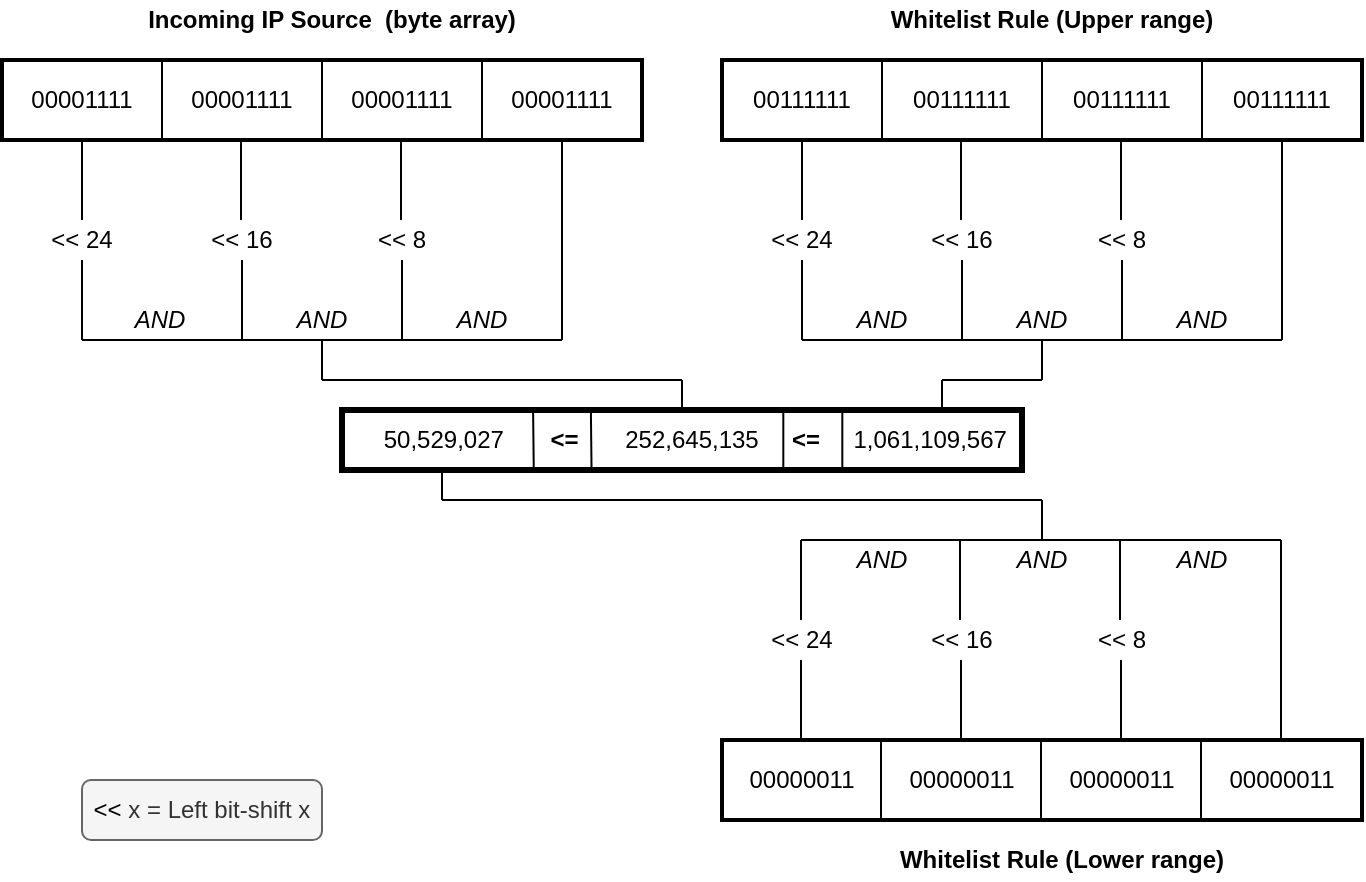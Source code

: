 <mxfile version="11.0.9"><diagram id="7S2sBblV9XU6duh0HrlO" name="Page-1"><mxGraphModel dx="813" dy="445" grid="1" gridSize="10" guides="1" tooltips="1" connect="1" arrows="1" fold="1" page="1" pageScale="1" pageWidth="827" pageHeight="1169" math="0" shadow="0"><root><mxCell id="0"/><mxCell id="1" parent="0"/><mxCell id="PtCIgOfjFDkYHavL7SnF-1" value="" style="rounded=0;whiteSpace=wrap;html=1;strokeWidth=2;" vertex="1" parent="1"><mxGeometry x="80" y="320" width="320" height="40" as="geometry"/></mxCell><mxCell id="PtCIgOfjFDkYHavL7SnF-3" value="" style="endArrow=none;html=1;entryX=0.25;entryY=1;entryDx=0;entryDy=0;exitX=0.25;exitY=0;exitDx=0;exitDy=0;" edge="1" parent="1"><mxGeometry width="50" height="50" relative="1" as="geometry"><mxPoint x="160" y="320" as="sourcePoint"/><mxPoint x="160" y="360" as="targetPoint"/></mxGeometry></mxCell><mxCell id="PtCIgOfjFDkYHavL7SnF-5" value="00001111" style="text;html=1;strokeColor=none;fillColor=none;align=center;verticalAlign=middle;whiteSpace=wrap;rounded=0;" vertex="1" parent="1"><mxGeometry x="90" y="330" width="60" height="20" as="geometry"/></mxCell><mxCell id="PtCIgOfjFDkYHavL7SnF-6" value="" style="endArrow=none;html=1;entryX=0.25;entryY=1;entryDx=0;entryDy=0;exitX=0.25;exitY=0;exitDx=0;exitDy=0;" edge="1" parent="1"><mxGeometry width="50" height="50" relative="1" as="geometry"><mxPoint x="240" y="320" as="sourcePoint"/><mxPoint x="240" y="360" as="targetPoint"/></mxGeometry></mxCell><mxCell id="PtCIgOfjFDkYHavL7SnF-7" value="" style="endArrow=none;html=1;entryX=0.25;entryY=1;entryDx=0;entryDy=0;exitX=0.25;exitY=0;exitDx=0;exitDy=0;" edge="1" parent="1"><mxGeometry width="50" height="50" relative="1" as="geometry"><mxPoint x="320" y="320" as="sourcePoint"/><mxPoint x="320" y="360" as="targetPoint"/></mxGeometry></mxCell><mxCell id="PtCIgOfjFDkYHavL7SnF-8" value="00001111" style="text;html=1;strokeColor=none;fillColor=none;align=center;verticalAlign=middle;whiteSpace=wrap;rounded=0;" vertex="1" parent="1"><mxGeometry x="170" y="330" width="60" height="20" as="geometry"/></mxCell><mxCell id="PtCIgOfjFDkYHavL7SnF-9" value="00001111" style="text;html=1;strokeColor=none;fillColor=none;align=center;verticalAlign=middle;whiteSpace=wrap;rounded=0;" vertex="1" parent="1"><mxGeometry x="250" y="330" width="60" height="20" as="geometry"/></mxCell><mxCell id="PtCIgOfjFDkYHavL7SnF-10" value="00001111" style="text;html=1;strokeColor=none;fillColor=none;align=center;verticalAlign=middle;whiteSpace=wrap;rounded=0;" vertex="1" parent="1"><mxGeometry x="330" y="330" width="60" height="20" as="geometry"/></mxCell><mxCell id="PtCIgOfjFDkYHavL7SnF-11" value="" style="endArrow=none;html=1;" edge="1" parent="1"><mxGeometry width="50" height="50" relative="1" as="geometry"><mxPoint x="120" y="400" as="sourcePoint"/><mxPoint x="120" y="360" as="targetPoint"/></mxGeometry></mxCell><mxCell id="PtCIgOfjFDkYHavL7SnF-12" value="&amp;lt;&amp;lt; 24" style="text;html=1;strokeColor=none;fillColor=none;align=center;verticalAlign=middle;whiteSpace=wrap;rounded=0;" vertex="1" parent="1"><mxGeometry x="80" y="400" width="80" height="20" as="geometry"/></mxCell><mxCell id="PtCIgOfjFDkYHavL7SnF-13" value="&amp;lt;&amp;lt;&amp;nbsp;16" style="text;html=1;strokeColor=none;fillColor=none;align=center;verticalAlign=middle;whiteSpace=wrap;rounded=0;" vertex="1" parent="1"><mxGeometry x="160" y="400" width="80" height="20" as="geometry"/></mxCell><mxCell id="PtCIgOfjFDkYHavL7SnF-14" value="&amp;lt;&amp;lt;&amp;nbsp;8" style="text;html=1;strokeColor=none;fillColor=none;align=center;verticalAlign=middle;whiteSpace=wrap;rounded=0;" vertex="1" parent="1"><mxGeometry x="240" y="400" width="80" height="20" as="geometry"/></mxCell><mxCell id="PtCIgOfjFDkYHavL7SnF-15" value="" style="endArrow=none;html=1;" edge="1" parent="1"><mxGeometry width="50" height="50" relative="1" as="geometry"><mxPoint x="199.5" y="400" as="sourcePoint"/><mxPoint x="199.5" y="360" as="targetPoint"/></mxGeometry></mxCell><mxCell id="PtCIgOfjFDkYHavL7SnF-16" value="" style="endArrow=none;html=1;" edge="1" parent="1"><mxGeometry width="50" height="50" relative="1" as="geometry"><mxPoint x="279.5" y="400" as="sourcePoint"/><mxPoint x="279.5" y="360" as="targetPoint"/></mxGeometry></mxCell><mxCell id="PtCIgOfjFDkYHavL7SnF-17" value="" style="endArrow=none;html=1;" edge="1" parent="1"><mxGeometry width="50" height="50" relative="1" as="geometry"><mxPoint x="360" y="460" as="sourcePoint"/><mxPoint x="360" y="360" as="targetPoint"/></mxGeometry></mxCell><mxCell id="PtCIgOfjFDkYHavL7SnF-18" value="" style="endArrow=none;html=1;" edge="1" parent="1"><mxGeometry width="50" height="50" relative="1" as="geometry"><mxPoint x="120" y="460" as="sourcePoint"/><mxPoint x="120" y="420" as="targetPoint"/></mxGeometry></mxCell><mxCell id="PtCIgOfjFDkYHavL7SnF-19" value="" style="endArrow=none;html=1;" edge="1" parent="1"><mxGeometry width="50" height="50" relative="1" as="geometry"><mxPoint x="200" y="460" as="sourcePoint"/><mxPoint x="200" y="420" as="targetPoint"/></mxGeometry></mxCell><mxCell id="PtCIgOfjFDkYHavL7SnF-20" value="" style="endArrow=none;html=1;" edge="1" parent="1"><mxGeometry width="50" height="50" relative="1" as="geometry"><mxPoint x="280" y="460" as="sourcePoint"/><mxPoint x="280" y="420" as="targetPoint"/></mxGeometry></mxCell><mxCell id="PtCIgOfjFDkYHavL7SnF-26" value="&lt;span style=&quot;color: rgb(0 , 0 , 0)&quot;&gt;&amp;lt;&amp;lt;&lt;/span&gt;&amp;nbsp;x = Left bit-shift x" style="rounded=1;whiteSpace=wrap;html=1;fillColor=#f5f5f5;strokeColor=#666666;fontColor=#333333;" vertex="1" parent="1"><mxGeometry x="120" y="680" width="120" height="30" as="geometry"/></mxCell><mxCell id="PtCIgOfjFDkYHavL7SnF-27" value="&lt;b&gt;Incoming IP Source&amp;nbsp; (byte array)&lt;/b&gt;" style="text;html=1;strokeColor=none;fillColor=none;align=center;verticalAlign=middle;whiteSpace=wrap;rounded=0;" vertex="1" parent="1"><mxGeometry x="150" y="290" width="190" height="20" as="geometry"/></mxCell><mxCell id="PtCIgOfjFDkYHavL7SnF-30" value="" style="endArrow=none;html=1;" edge="1" parent="1"><mxGeometry width="50" height="50" relative="1" as="geometry"><mxPoint x="240" y="460" as="sourcePoint"/><mxPoint x="120" y="460" as="targetPoint"/></mxGeometry></mxCell><mxCell id="PtCIgOfjFDkYHavL7SnF-31" value="" style="endArrow=none;html=1;" edge="1" parent="1"><mxGeometry width="50" height="50" relative="1" as="geometry"><mxPoint x="360" y="460" as="sourcePoint"/><mxPoint x="240" y="460" as="targetPoint"/></mxGeometry></mxCell><mxCell id="PtCIgOfjFDkYHavL7SnF-32" value="" style="endArrow=none;html=1;" edge="1" parent="1"><mxGeometry width="50" height="50" relative="1" as="geometry"><mxPoint x="240" y="480" as="sourcePoint"/><mxPoint x="240" y="460" as="targetPoint"/></mxGeometry></mxCell><mxCell id="PtCIgOfjFDkYHavL7SnF-53" value="" style="rounded=0;whiteSpace=wrap;html=1;strokeWidth=2;" vertex="1" parent="1"><mxGeometry x="440" y="320" width="320" height="40" as="geometry"/></mxCell><mxCell id="PtCIgOfjFDkYHavL7SnF-54" value="" style="endArrow=none;html=1;entryX=0.25;entryY=1;entryDx=0;entryDy=0;exitX=0.25;exitY=0;exitDx=0;exitDy=0;" edge="1" parent="1"><mxGeometry width="50" height="50" relative="1" as="geometry"><mxPoint x="520" y="320" as="sourcePoint"/><mxPoint x="520" y="360" as="targetPoint"/></mxGeometry></mxCell><mxCell id="PtCIgOfjFDkYHavL7SnF-55" value="00111111" style="text;html=1;strokeColor=none;fillColor=none;align=center;verticalAlign=middle;whiteSpace=wrap;rounded=0;" vertex="1" parent="1"><mxGeometry x="450" y="330" width="60" height="20" as="geometry"/></mxCell><mxCell id="PtCIgOfjFDkYHavL7SnF-56" value="" style="endArrow=none;html=1;entryX=0.25;entryY=1;entryDx=0;entryDy=0;exitX=0.25;exitY=0;exitDx=0;exitDy=0;" edge="1" parent="1"><mxGeometry width="50" height="50" relative="1" as="geometry"><mxPoint x="600" y="320" as="sourcePoint"/><mxPoint x="600" y="360" as="targetPoint"/></mxGeometry></mxCell><mxCell id="PtCIgOfjFDkYHavL7SnF-57" value="" style="endArrow=none;html=1;entryX=0.25;entryY=1;entryDx=0;entryDy=0;exitX=0.25;exitY=0;exitDx=0;exitDy=0;" edge="1" parent="1"><mxGeometry width="50" height="50" relative="1" as="geometry"><mxPoint x="680.0" y="320" as="sourcePoint"/><mxPoint x="680.0" y="360" as="targetPoint"/></mxGeometry></mxCell><mxCell id="PtCIgOfjFDkYHavL7SnF-58" value="00111111" style="text;html=1;strokeColor=none;fillColor=none;align=center;verticalAlign=middle;whiteSpace=wrap;rounded=0;" vertex="1" parent="1"><mxGeometry x="530" y="330" width="60" height="20" as="geometry"/></mxCell><mxCell id="PtCIgOfjFDkYHavL7SnF-59" value="00111111" style="text;html=1;strokeColor=none;fillColor=none;align=center;verticalAlign=middle;whiteSpace=wrap;rounded=0;" vertex="1" parent="1"><mxGeometry x="610" y="330" width="60" height="20" as="geometry"/></mxCell><mxCell id="PtCIgOfjFDkYHavL7SnF-60" value="00111111" style="text;html=1;strokeColor=none;fillColor=none;align=center;verticalAlign=middle;whiteSpace=wrap;rounded=0;" vertex="1" parent="1"><mxGeometry x="690" y="330" width="60" height="20" as="geometry"/></mxCell><mxCell id="PtCIgOfjFDkYHavL7SnF-61" value="" style="endArrow=none;html=1;" edge="1" parent="1"><mxGeometry width="50" height="50" relative="1" as="geometry"><mxPoint x="480" y="400" as="sourcePoint"/><mxPoint x="480" y="360" as="targetPoint"/></mxGeometry></mxCell><mxCell id="PtCIgOfjFDkYHavL7SnF-62" value="&amp;lt;&amp;lt;&amp;nbsp;24" style="text;html=1;strokeColor=none;fillColor=none;align=center;verticalAlign=middle;whiteSpace=wrap;rounded=0;" vertex="1" parent="1"><mxGeometry x="440" y="400" width="80" height="20" as="geometry"/></mxCell><mxCell id="PtCIgOfjFDkYHavL7SnF-63" value="&amp;lt;&amp;lt;&amp;nbsp;16" style="text;html=1;strokeColor=none;fillColor=none;align=center;verticalAlign=middle;whiteSpace=wrap;rounded=0;" vertex="1" parent="1"><mxGeometry x="520" y="400" width="80" height="20" as="geometry"/></mxCell><mxCell id="PtCIgOfjFDkYHavL7SnF-64" value="&amp;lt;&amp;lt;&amp;nbsp;8" style="text;html=1;strokeColor=none;fillColor=none;align=center;verticalAlign=middle;whiteSpace=wrap;rounded=0;" vertex="1" parent="1"><mxGeometry x="600" y="400" width="80" height="20" as="geometry"/></mxCell><mxCell id="PtCIgOfjFDkYHavL7SnF-65" value="" style="endArrow=none;html=1;" edge="1" parent="1"><mxGeometry width="50" height="50" relative="1" as="geometry"><mxPoint x="559.5" y="400" as="sourcePoint"/><mxPoint x="559.5" y="360" as="targetPoint"/></mxGeometry></mxCell><mxCell id="PtCIgOfjFDkYHavL7SnF-66" value="" style="endArrow=none;html=1;" edge="1" parent="1"><mxGeometry width="50" height="50" relative="1" as="geometry"><mxPoint x="639.5" y="400" as="sourcePoint"/><mxPoint x="639.5" y="360" as="targetPoint"/></mxGeometry></mxCell><mxCell id="PtCIgOfjFDkYHavL7SnF-67" value="" style="endArrow=none;html=1;" edge="1" parent="1"><mxGeometry width="50" height="50" relative="1" as="geometry"><mxPoint x="720" y="460" as="sourcePoint"/><mxPoint x="720" y="360" as="targetPoint"/></mxGeometry></mxCell><mxCell id="PtCIgOfjFDkYHavL7SnF-68" value="" style="endArrow=none;html=1;" edge="1" parent="1"><mxGeometry width="50" height="50" relative="1" as="geometry"><mxPoint x="480" y="460" as="sourcePoint"/><mxPoint x="480" y="420" as="targetPoint"/></mxGeometry></mxCell><mxCell id="PtCIgOfjFDkYHavL7SnF-69" value="" style="endArrow=none;html=1;" edge="1" parent="1"><mxGeometry width="50" height="50" relative="1" as="geometry"><mxPoint x="560" y="460" as="sourcePoint"/><mxPoint x="560" y="420" as="targetPoint"/></mxGeometry></mxCell><mxCell id="PtCIgOfjFDkYHavL7SnF-70" value="" style="endArrow=none;html=1;" edge="1" parent="1"><mxGeometry width="50" height="50" relative="1" as="geometry"><mxPoint x="640" y="460" as="sourcePoint"/><mxPoint x="640" y="420" as="targetPoint"/></mxGeometry></mxCell><mxCell id="PtCIgOfjFDkYHavL7SnF-71" value="&lt;b&gt;Whitelist Rule (Upper range)&lt;/b&gt;" style="text;html=1;strokeColor=none;fillColor=none;align=center;verticalAlign=middle;whiteSpace=wrap;rounded=0;" vertex="1" parent="1"><mxGeometry x="510" y="290" width="190" height="20" as="geometry"/></mxCell><mxCell id="PtCIgOfjFDkYHavL7SnF-72" value="" style="endArrow=none;html=1;" edge="1" parent="1"><mxGeometry width="50" height="50" relative="1" as="geometry"><mxPoint x="600" y="460" as="sourcePoint"/><mxPoint x="480" y="460" as="targetPoint"/></mxGeometry></mxCell><mxCell id="PtCIgOfjFDkYHavL7SnF-73" value="" style="endArrow=none;html=1;" edge="1" parent="1"><mxGeometry width="50" height="50" relative="1" as="geometry"><mxPoint x="720" y="460" as="sourcePoint"/><mxPoint x="600" y="460" as="targetPoint"/></mxGeometry></mxCell><mxCell id="PtCIgOfjFDkYHavL7SnF-74" value="" style="endArrow=none;html=1;" edge="1" parent="1"><mxGeometry width="50" height="50" relative="1" as="geometry"><mxPoint x="600" y="480" as="sourcePoint"/><mxPoint x="600" y="460" as="targetPoint"/></mxGeometry></mxCell><mxCell id="PtCIgOfjFDkYHavL7SnF-97" value="" style="rounded=0;whiteSpace=wrap;html=1;strokeWidth=2;" vertex="1" parent="1"><mxGeometry x="440" y="660" width="320" height="40" as="geometry"/></mxCell><mxCell id="PtCIgOfjFDkYHavL7SnF-98" value="00000011" style="text;html=1;strokeColor=none;fillColor=none;align=center;verticalAlign=middle;whiteSpace=wrap;rounded=0;" vertex="1" parent="1"><mxGeometry x="450" y="670" width="60" height="20" as="geometry"/></mxCell><mxCell id="PtCIgOfjFDkYHavL7SnF-99" value="00000011" style="text;html=1;strokeColor=none;fillColor=none;align=center;verticalAlign=middle;whiteSpace=wrap;rounded=0;" vertex="1" parent="1"><mxGeometry x="530" y="670" width="60" height="20" as="geometry"/></mxCell><mxCell id="PtCIgOfjFDkYHavL7SnF-100" value="00000011" style="text;html=1;strokeColor=none;fillColor=none;align=center;verticalAlign=middle;whiteSpace=wrap;rounded=0;" vertex="1" parent="1"><mxGeometry x="610" y="670" width="60" height="20" as="geometry"/></mxCell><mxCell id="PtCIgOfjFDkYHavL7SnF-101" value="00000011" style="text;html=1;strokeColor=none;fillColor=none;align=center;verticalAlign=middle;whiteSpace=wrap;rounded=0;" vertex="1" parent="1"><mxGeometry x="690" y="670" width="60" height="20" as="geometry"/></mxCell><mxCell id="PtCIgOfjFDkYHavL7SnF-102" value="&lt;b&gt;Whitelist Rule (Lower range)&lt;/b&gt;" style="text;html=1;strokeColor=none;fillColor=none;align=center;verticalAlign=middle;whiteSpace=wrap;rounded=0;" vertex="1" parent="1"><mxGeometry x="515" y="710" width="190" height="20" as="geometry"/></mxCell><mxCell id="PtCIgOfjFDkYHavL7SnF-113" value="" style="endArrow=none;html=1;" edge="1" parent="1"><mxGeometry width="50" height="50" relative="1" as="geometry"><mxPoint x="479.5" y="600" as="sourcePoint"/><mxPoint x="479.5" y="560" as="targetPoint"/></mxGeometry></mxCell><mxCell id="PtCIgOfjFDkYHavL7SnF-114" value="&amp;lt;&amp;lt;&amp;nbsp;24" style="text;html=1;strokeColor=none;fillColor=none;align=center;verticalAlign=middle;whiteSpace=wrap;rounded=0;" vertex="1" parent="1"><mxGeometry x="439.5" y="600" width="80" height="20" as="geometry"/></mxCell><mxCell id="PtCIgOfjFDkYHavL7SnF-115" value="&amp;lt;&amp;lt;&amp;nbsp;16" style="text;html=1;strokeColor=none;fillColor=none;align=center;verticalAlign=middle;whiteSpace=wrap;rounded=0;" vertex="1" parent="1"><mxGeometry x="519.5" y="600" width="80" height="20" as="geometry"/></mxCell><mxCell id="PtCIgOfjFDkYHavL7SnF-116" value="&amp;lt;&amp;lt;&amp;nbsp;8" style="text;html=1;strokeColor=none;fillColor=none;align=center;verticalAlign=middle;whiteSpace=wrap;rounded=0;" vertex="1" parent="1"><mxGeometry x="599.5" y="600" width="80" height="20" as="geometry"/></mxCell><mxCell id="PtCIgOfjFDkYHavL7SnF-117" value="" style="endArrow=none;html=1;" edge="1" parent="1"><mxGeometry width="50" height="50" relative="1" as="geometry"><mxPoint x="559" y="600" as="sourcePoint"/><mxPoint x="559" y="560" as="targetPoint"/></mxGeometry></mxCell><mxCell id="PtCIgOfjFDkYHavL7SnF-118" value="" style="endArrow=none;html=1;" edge="1" parent="1"><mxGeometry width="50" height="50" relative="1" as="geometry"><mxPoint x="639" y="600" as="sourcePoint"/><mxPoint x="639" y="560" as="targetPoint"/></mxGeometry></mxCell><mxCell id="PtCIgOfjFDkYHavL7SnF-119" value="" style="endArrow=none;html=1;" edge="1" parent="1"><mxGeometry width="50" height="50" relative="1" as="geometry"><mxPoint x="719.5" y="660" as="sourcePoint"/><mxPoint x="719.5" y="560" as="targetPoint"/></mxGeometry></mxCell><mxCell id="PtCIgOfjFDkYHavL7SnF-120" value="" style="endArrow=none;html=1;" edge="1" parent="1"><mxGeometry width="50" height="50" relative="1" as="geometry"><mxPoint x="479.5" y="660" as="sourcePoint"/><mxPoint x="479.5" y="620" as="targetPoint"/></mxGeometry></mxCell><mxCell id="PtCIgOfjFDkYHavL7SnF-121" value="" style="endArrow=none;html=1;" edge="1" parent="1"><mxGeometry width="50" height="50" relative="1" as="geometry"><mxPoint x="559.5" y="660" as="sourcePoint"/><mxPoint x="559.5" y="620" as="targetPoint"/></mxGeometry></mxCell><mxCell id="PtCIgOfjFDkYHavL7SnF-122" value="" style="endArrow=none;html=1;" edge="1" parent="1"><mxGeometry width="50" height="50" relative="1" as="geometry"><mxPoint x="639.5" y="660" as="sourcePoint"/><mxPoint x="639.5" y="620" as="targetPoint"/></mxGeometry></mxCell><mxCell id="PtCIgOfjFDkYHavL7SnF-123" value="" style="endArrow=none;html=1;" edge="1" parent="1"><mxGeometry width="50" height="50" relative="1" as="geometry"><mxPoint x="599.5" y="560" as="sourcePoint"/><mxPoint x="479.5" y="560" as="targetPoint"/></mxGeometry></mxCell><mxCell id="PtCIgOfjFDkYHavL7SnF-124" value="" style="endArrow=none;html=1;" edge="1" parent="1"><mxGeometry width="50" height="50" relative="1" as="geometry"><mxPoint x="719.5" y="560" as="sourcePoint"/><mxPoint x="599.5" y="560" as="targetPoint"/></mxGeometry></mxCell><mxCell id="PtCIgOfjFDkYHavL7SnF-125" value="" style="endArrow=none;html=1;" edge="1" parent="1"><mxGeometry width="50" height="50" relative="1" as="geometry"><mxPoint x="600" y="560" as="sourcePoint"/><mxPoint x="600" y="540" as="targetPoint"/></mxGeometry></mxCell><mxCell id="PtCIgOfjFDkYHavL7SnF-128" value="" style="endArrow=none;html=1;entryX=0.25;entryY=1;entryDx=0;entryDy=0;exitX=0.25;exitY=0;exitDx=0;exitDy=0;" edge="1" parent="1"><mxGeometry width="50" height="50" relative="1" as="geometry"><mxPoint x="519.5" y="660.0" as="sourcePoint"/><mxPoint x="519.5" y="700.0" as="targetPoint"/></mxGeometry></mxCell><mxCell id="PtCIgOfjFDkYHavL7SnF-129" value="" style="endArrow=none;html=1;entryX=0.25;entryY=1;entryDx=0;entryDy=0;exitX=0.25;exitY=0;exitDx=0;exitDy=0;" edge="1" parent="1"><mxGeometry width="50" height="50" relative="1" as="geometry"><mxPoint x="599.5" y="660.0" as="sourcePoint"/><mxPoint x="599.5" y="700.0" as="targetPoint"/></mxGeometry></mxCell><mxCell id="PtCIgOfjFDkYHavL7SnF-130" value="" style="endArrow=none;html=1;entryX=0.25;entryY=1;entryDx=0;entryDy=0;exitX=0.25;exitY=0;exitDx=0;exitDy=0;" edge="1" parent="1"><mxGeometry width="50" height="50" relative="1" as="geometry"><mxPoint x="679.5" y="660.0" as="sourcePoint"/><mxPoint x="679.5" y="700.0" as="targetPoint"/></mxGeometry></mxCell><mxCell id="PtCIgOfjFDkYHavL7SnF-133" value="" style="endArrow=none;html=1;" edge="1" parent="1"><mxGeometry width="50" height="50" relative="1" as="geometry"><mxPoint x="420" y="480" as="sourcePoint"/><mxPoint x="240" y="480" as="targetPoint"/></mxGeometry></mxCell><mxCell id="PtCIgOfjFDkYHavL7SnF-134" value="" style="endArrow=none;html=1;" edge="1" parent="1"><mxGeometry width="50" height="50" relative="1" as="geometry"><mxPoint x="550" y="480" as="sourcePoint"/><mxPoint x="600" y="480" as="targetPoint"/></mxGeometry></mxCell><mxCell id="PtCIgOfjFDkYHavL7SnF-135" value="" style="endArrow=none;html=1;" edge="1" parent="1"><mxGeometry width="50" height="50" relative="1" as="geometry"><mxPoint x="600" y="540" as="sourcePoint"/><mxPoint x="300" y="540" as="targetPoint"/></mxGeometry></mxCell><mxCell id="PtCIgOfjFDkYHavL7SnF-138" value="&amp;nbsp; &amp;nbsp; 50,529,027&amp;nbsp; &amp;nbsp; &amp;nbsp; &amp;nbsp;&lt;b style=&quot;white-space: normal&quot;&gt;&amp;lt;=&amp;nbsp; &amp;nbsp; &amp;nbsp; &amp;nbsp;&lt;/b&gt;252,645,135&amp;nbsp;&amp;nbsp; &amp;nbsp;&amp;nbsp;&lt;b style=&quot;white-space: normal&quot;&gt;&amp;lt;=&lt;/b&gt;&amp;nbsp; &amp;nbsp; &amp;nbsp;1,061,109,567" style="rounded=0;whiteSpace=wrap;html=1;strokeWidth=3;" vertex="1" parent="1"><mxGeometry x="250" y="495" width="340" height="30" as="geometry"/></mxCell><mxCell id="PtCIgOfjFDkYHavL7SnF-139" value="" style="endArrow=none;html=1;entryX=0.281;entryY=0.001;entryDx=0;entryDy=0;entryPerimeter=0;exitX=0.282;exitY=0.984;exitDx=0;exitDy=0;exitPerimeter=0;" edge="1" parent="1" source="PtCIgOfjFDkYHavL7SnF-138" target="PtCIgOfjFDkYHavL7SnF-138"><mxGeometry width="50" height="50" relative="1" as="geometry"><mxPoint x="346" y="520" as="sourcePoint"/><mxPoint x="350" y="497" as="targetPoint"/></mxGeometry></mxCell><mxCell id="PtCIgOfjFDkYHavL7SnF-140" value="" style="endArrow=none;html=1;entryX=0.366;entryY=0.007;entryDx=0;entryDy=0;entryPerimeter=0;exitX=0.367;exitY=1.01;exitDx=0;exitDy=0;exitPerimeter=0;" edge="1" parent="1" source="PtCIgOfjFDkYHavL7SnF-138" target="PtCIgOfjFDkYHavL7SnF-138"><mxGeometry width="50" height="50" relative="1" as="geometry"><mxPoint x="380" y="525" as="sourcePoint"/><mxPoint x="380" y="500" as="targetPoint"/></mxGeometry></mxCell><mxCell id="PtCIgOfjFDkYHavL7SnF-142" value="" style="endArrow=none;html=1;exitX=0.649;exitY=0.997;exitDx=0;exitDy=0;exitPerimeter=0;entryX=0.649;entryY=0.02;entryDx=0;entryDy=0;entryPerimeter=0;" edge="1" parent="1" source="PtCIgOfjFDkYHavL7SnF-138" target="PtCIgOfjFDkYHavL7SnF-138"><mxGeometry width="50" height="50" relative="1" as="geometry"><mxPoint x="470.28" y="520.3" as="sourcePoint"/><mxPoint x="470" y="500" as="targetPoint"/></mxGeometry></mxCell><mxCell id="PtCIgOfjFDkYHavL7SnF-143" value="" style="endArrow=none;html=1;exitX=0.649;exitY=0.997;exitDx=0;exitDy=0;exitPerimeter=0;entryX=0.649;entryY=0.02;entryDx=0;entryDy=0;entryPerimeter=0;" edge="1" parent="1"><mxGeometry width="50" height="50" relative="1" as="geometry"><mxPoint x="500.16" y="524.91" as="sourcePoint"/><mxPoint x="500.16" y="495.6" as="targetPoint"/></mxGeometry></mxCell><mxCell id="PtCIgOfjFDkYHavL7SnF-145" value="" style="endArrow=none;html=1;" edge="1" parent="1"><mxGeometry width="50" height="50" relative="1" as="geometry"><mxPoint x="300" y="540" as="sourcePoint"/><mxPoint x="300" y="525" as="targetPoint"/></mxGeometry></mxCell><mxCell id="PtCIgOfjFDkYHavL7SnF-147" value="" style="endArrow=none;html=1;" edge="1" parent="1"><mxGeometry width="50" height="50" relative="1" as="geometry"><mxPoint x="420" y="495" as="sourcePoint"/><mxPoint x="420" y="480" as="targetPoint"/></mxGeometry></mxCell><mxCell id="PtCIgOfjFDkYHavL7SnF-149" value="" style="endArrow=none;html=1;" edge="1" parent="1"><mxGeometry width="50" height="50" relative="1" as="geometry"><mxPoint x="550" y="495" as="sourcePoint"/><mxPoint x="550" y="480" as="targetPoint"/></mxGeometry></mxCell><mxCell id="PtCIgOfjFDkYHavL7SnF-151" value="&lt;i&gt;AND&lt;/i&gt;" style="text;html=1;strokeColor=none;fillColor=none;align=center;verticalAlign=middle;whiteSpace=wrap;rounded=0;" vertex="1" parent="1"><mxGeometry x="480" y="440" width="80" height="20" as="geometry"/></mxCell><mxCell id="PtCIgOfjFDkYHavL7SnF-152" value="&lt;i&gt;AND&lt;/i&gt;" style="text;html=1;strokeColor=none;fillColor=none;align=center;verticalAlign=middle;whiteSpace=wrap;rounded=0;" vertex="1" parent="1"><mxGeometry x="560" y="440" width="80" height="20" as="geometry"/></mxCell><mxCell id="PtCIgOfjFDkYHavL7SnF-153" value="&lt;i&gt;AND&lt;/i&gt;" style="text;html=1;strokeColor=none;fillColor=none;align=center;verticalAlign=middle;whiteSpace=wrap;rounded=0;" vertex="1" parent="1"><mxGeometry x="640" y="440" width="80" height="20" as="geometry"/></mxCell><mxCell id="PtCIgOfjFDkYHavL7SnF-154" value="&lt;i&gt;AND&lt;/i&gt;" style="text;html=1;strokeColor=none;fillColor=none;align=center;verticalAlign=middle;whiteSpace=wrap;rounded=0;" vertex="1" parent="1"><mxGeometry x="640" y="560" width="80" height="20" as="geometry"/></mxCell><mxCell id="PtCIgOfjFDkYHavL7SnF-155" value="&lt;i&gt;AND&lt;/i&gt;" style="text;html=1;strokeColor=none;fillColor=none;align=center;verticalAlign=middle;whiteSpace=wrap;rounded=0;" vertex="1" parent="1"><mxGeometry x="560" y="560" width="80" height="20" as="geometry"/></mxCell><mxCell id="PtCIgOfjFDkYHavL7SnF-156" value="&lt;i&gt;AND&lt;/i&gt;" style="text;html=1;strokeColor=none;fillColor=none;align=center;verticalAlign=middle;whiteSpace=wrap;rounded=0;" vertex="1" parent="1"><mxGeometry x="479.5" y="560" width="80" height="20" as="geometry"/></mxCell><mxCell id="PtCIgOfjFDkYHavL7SnF-157" value="&lt;i&gt;AND&lt;/i&gt;" style="text;html=1;strokeColor=none;fillColor=none;align=center;verticalAlign=middle;whiteSpace=wrap;rounded=0;" vertex="1" parent="1"><mxGeometry x="280" y="440" width="80" height="20" as="geometry"/></mxCell><mxCell id="PtCIgOfjFDkYHavL7SnF-158" value="&lt;i&gt;AND&lt;/i&gt;" style="text;html=1;strokeColor=none;fillColor=none;align=center;verticalAlign=middle;whiteSpace=wrap;rounded=0;" vertex="1" parent="1"><mxGeometry x="200" y="440" width="80" height="20" as="geometry"/></mxCell><mxCell id="PtCIgOfjFDkYHavL7SnF-159" value="&lt;i&gt;AND&lt;/i&gt;" style="text;html=1;strokeColor=none;fillColor=none;align=center;verticalAlign=middle;whiteSpace=wrap;rounded=0;" vertex="1" parent="1"><mxGeometry x="118.8" y="440" width="80" height="20" as="geometry"/></mxCell></root></mxGraphModel></diagram></mxfile>
